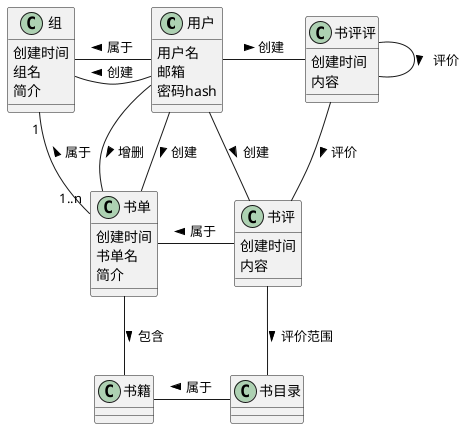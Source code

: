 @startuml main
class 用户 {
    用户名
    邮箱
    密码hash
}
class 书评 {
    创建时间
    内容
}
class 书评评 {
    创建时间
    内容
}
class 组 {
    创建时间
    组名
    简介
}
class 书单 {
    创建时间
    书单名
    简介
}

用户 - 书评: 创建 >
用户 - 书评评: 创建 >

书评 -down- 书目录: 评价范围 >
书评 -left- 书单: 属于 >
书评 -up- 书评评: 评价 <
书评评 - 书评评: 评价 > 
书目录 -left- 书籍: 属于 >
用户  -left-  组: 属于 > 
用户  -left-  组: 创建 > 
用户 -down- 书单: 创建 > 
用户 - 书单: 增删 > 

书单 "1..n" -down- "1" 组: 属于 > 

书单 -down- 书籍: 包含 > 

@enduml
